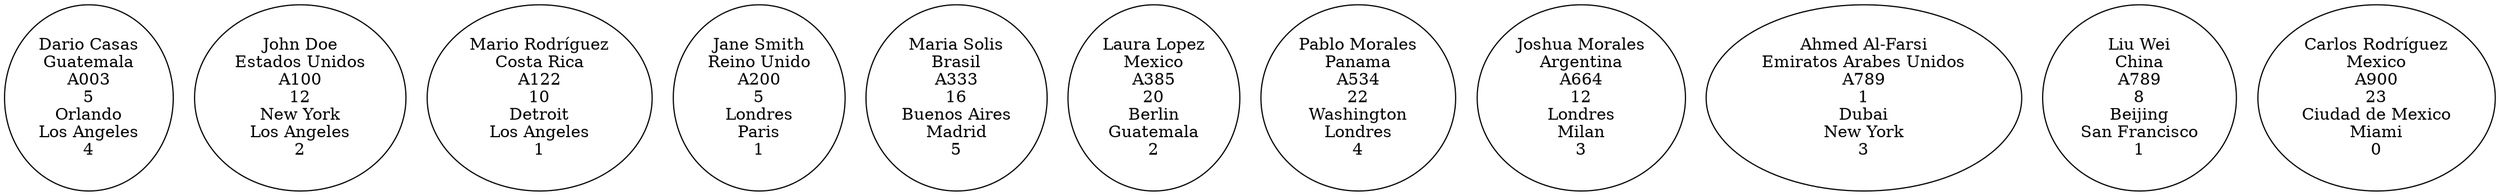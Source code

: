 digraph ListaPasajeros {
    P34567891 [label="Dario Casas\nGuatemala\nA003\n5\nOrlando\nLos Angeles\n4"];
    P12345678 [label="John Doe\nEstados Unidos\nA100\n12\nNew York\nLos Angeles\n2"];
    P33479810 [label="Mario Rodríguez\nCosta Rica\nA122\n10\nDetroit\nLos Angeles\n1"];
    P98765432 [label="Jane Smith\nReino Unido\nA200\n5\nLondres\nParis\n1"];
    P34875201 [label="Maria Solis\nBrasil\nA333\n16\nBuenos Aires\nMadrid\n5"];
    P17829844 [label="Laura Lopez\nMexico\nA385\n20\nBerlin\nGuatemala\n2"];
    P84552016 [label="Pablo Morales\nPanama\nA534\n22\nWashington\nLondres\n4"];
    P65842016 [label="Joshua Morales\nArgentina\nA664\n12\nLondres\nMilan\n3"];
    P34567890 [label="Ahmed Al-Farsi\nEmiratos Arabes Unidos\nA789\n1\nDubai\nNew York\n3"];
    P23456789 [label="Liu Wei\nChina\nA789\n8\nBeijing\nSan Francisco\n1"];
    P45678901 [label="Carlos Rodríguez\nMexico\nA900\n23\nCiudad de Mexico\nMiami\n0"];
}
